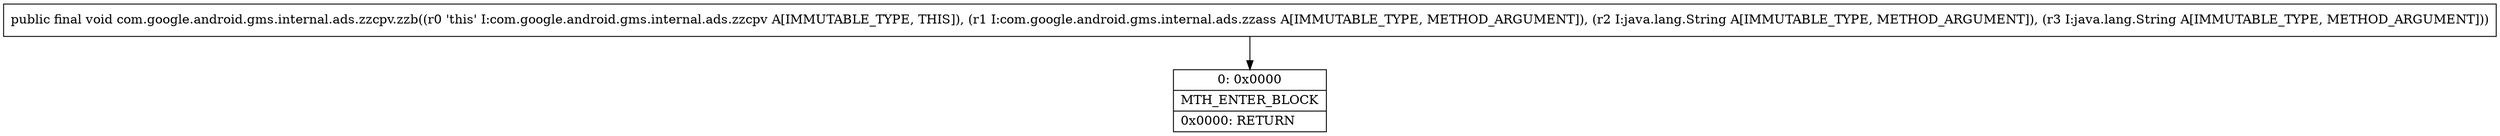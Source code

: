 digraph "CFG forcom.google.android.gms.internal.ads.zzcpv.zzb(Lcom\/google\/android\/gms\/internal\/ads\/zzass;Ljava\/lang\/String;Ljava\/lang\/String;)V" {
Node_0 [shape=record,label="{0\:\ 0x0000|MTH_ENTER_BLOCK\l|0x0000: RETURN   \l}"];
MethodNode[shape=record,label="{public final void com.google.android.gms.internal.ads.zzcpv.zzb((r0 'this' I:com.google.android.gms.internal.ads.zzcpv A[IMMUTABLE_TYPE, THIS]), (r1 I:com.google.android.gms.internal.ads.zzass A[IMMUTABLE_TYPE, METHOD_ARGUMENT]), (r2 I:java.lang.String A[IMMUTABLE_TYPE, METHOD_ARGUMENT]), (r3 I:java.lang.String A[IMMUTABLE_TYPE, METHOD_ARGUMENT])) }"];
MethodNode -> Node_0;
}

